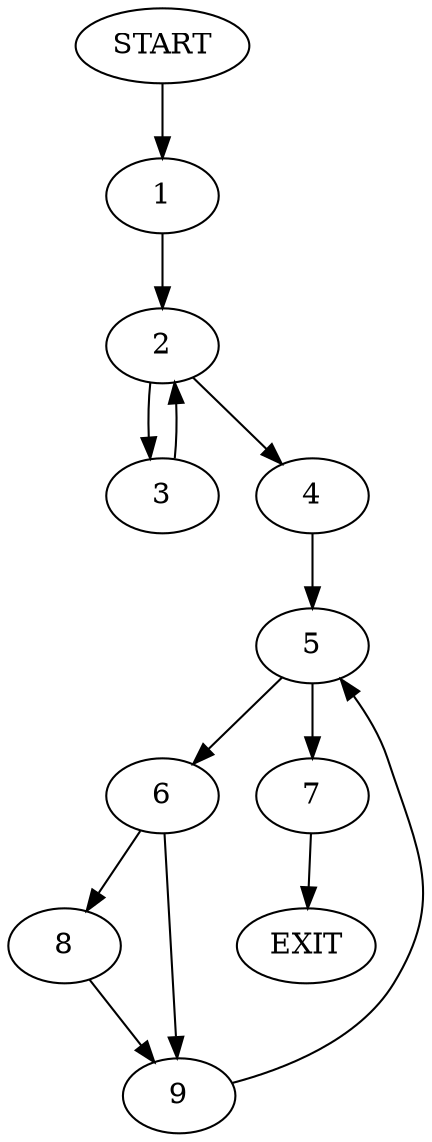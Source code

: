 digraph {
0 [label="START"]
10 [label="EXIT"]
0 -> 1
1 -> 2
2 -> 3
2 -> 4
3 -> 2
4 -> 5
5 -> 6
5 -> 7
7 -> 10
6 -> 8
6 -> 9
9 -> 5
8 -> 9
}
